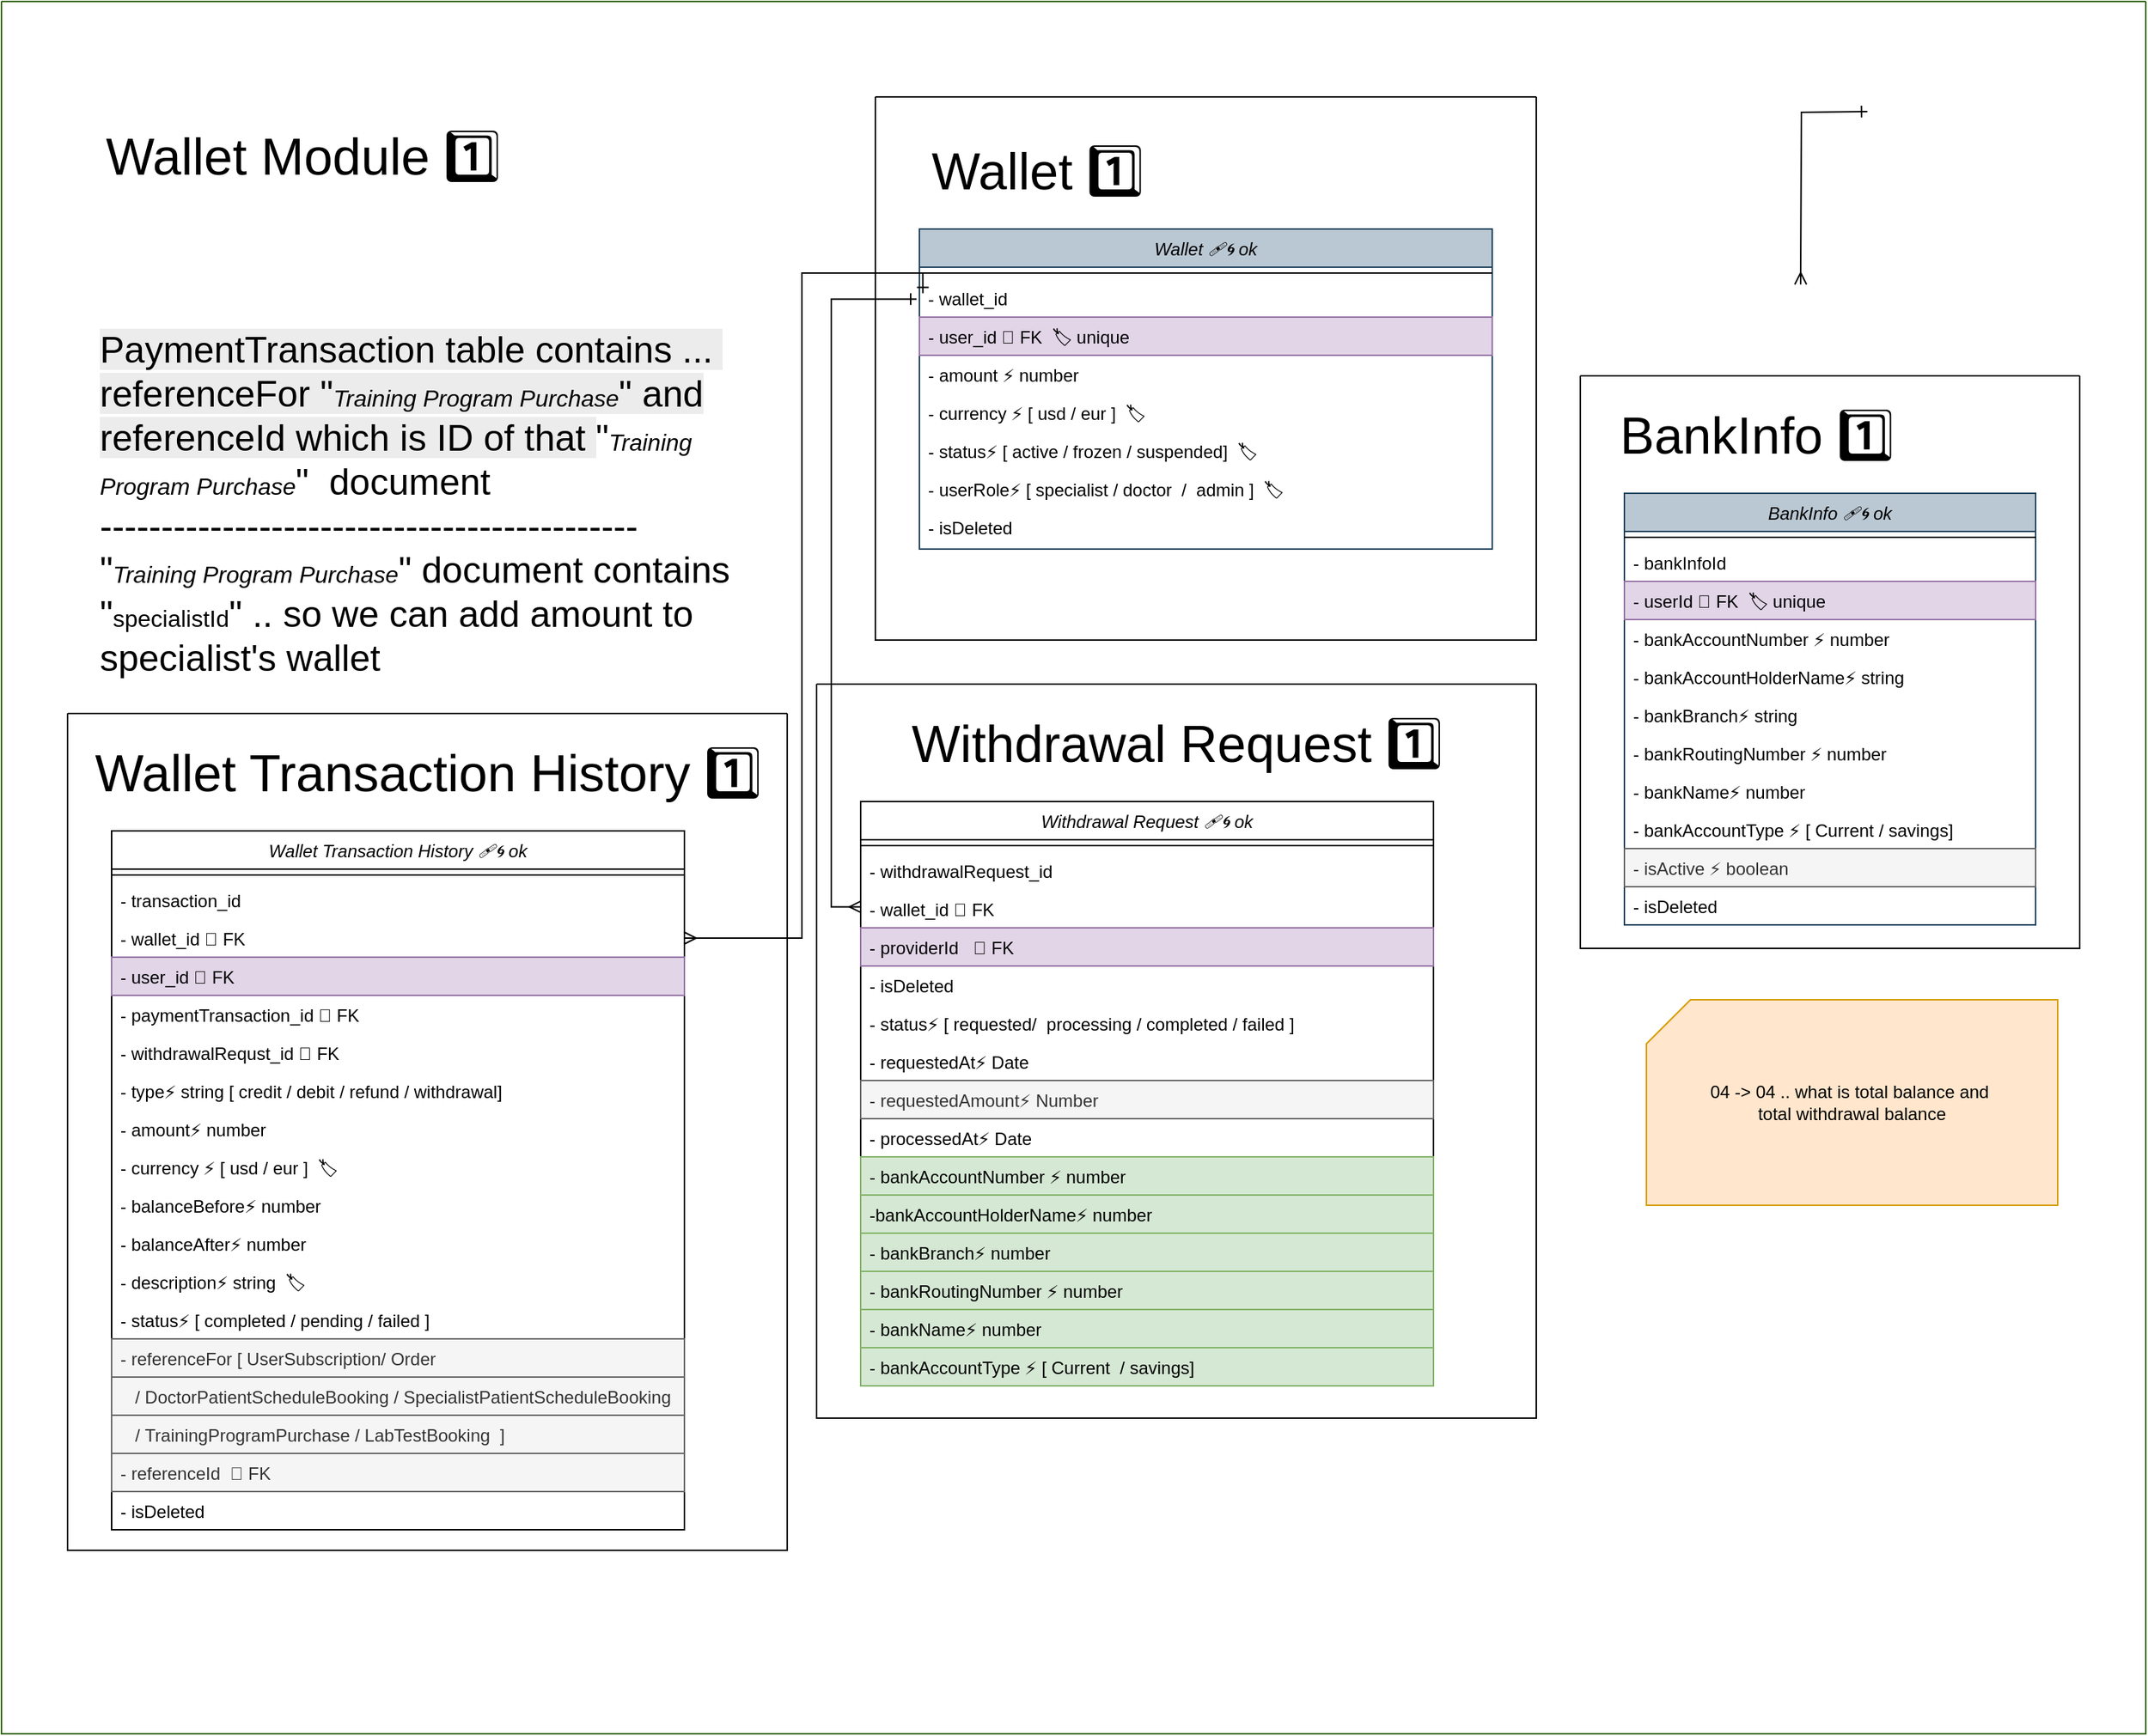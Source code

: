 <mxfile>
    <diagram id="TX7IGviLwUVxGqZB26IP" name="Page-1">
        <mxGraphModel dx="913" dy="557" grid="1" gridSize="10" guides="1" tooltips="1" connect="1" arrows="1" fold="1" page="1" pageScale="1" pageWidth="850" pageHeight="1100" math="0" shadow="0">
            <root>
                <mxCell id="0"/>
                <mxCell id="1" parent="0"/>
                <mxCell id="2" value="" style="swimlane;startSize=0;strokeColor=#336600;" vertex="1" parent="1">
                    <mxGeometry x="3200" y="1290" width="1460" height="1180" as="geometry"/>
                </mxCell>
                <mxCell id="3" value="&lt;span style=&quot;color: rgb(0, 0, 0); font-family: Helvetica; font-style: normal; font-variant-ligatures: normal; font-variant-caps: normal; font-weight: 400; letter-spacing: normal; orphans: 2; text-align: center; text-indent: 0px; text-transform: none; widows: 2; word-spacing: 0px; -webkit-text-stroke-width: 0px; white-space: normal; background-color: rgb(236, 236, 236); text-decoration-thickness: initial; text-decoration-style: initial; text-decoration-color: initial; float: none; display: inline !important;&quot;&gt;PaymentTransaction table contains ...&amp;nbsp; referenceFor &quot;&lt;span style=&quot;font-size: 16px; font-style: italic; text-wrap-mode: nowrap;&quot;&gt;Training Program Purchase&lt;/span&gt;&quot; and referenceId which is ID of that&amp;nbsp;&lt;/span&gt;&lt;span style=&quot;text-align: center;&quot;&gt;&quot;&lt;/span&gt;&lt;span style=&quot;text-align: center; text-wrap-mode: nowrap; font-size: 16px; font-style: italic;&quot;&gt;Training Program Purchase&lt;/span&gt;&lt;span style=&quot;text-align: center;&quot;&gt;&quot;&amp;nbsp; document&lt;br&gt;--------------------------------------------&lt;br&gt;&lt;/span&gt;&lt;span style=&quot;text-align: center;&quot;&gt;&quot;&lt;/span&gt;&lt;span style=&quot;text-wrap-mode: nowrap; text-align: center; font-size: 16px; font-style: italic;&quot;&gt;Training Program Purchase&lt;/span&gt;&lt;span style=&quot;text-align: center;&quot;&gt;&quot; document contains&amp;nbsp;&lt;br&gt;&quot;&lt;/span&gt;&lt;span style=&quot;font-size: 16px; text-wrap-mode: nowrap;&quot;&gt;specialistId&lt;/span&gt;&lt;span style=&quot;text-align: center;&quot;&gt;&quot; .. so we can add amount to&amp;nbsp;&lt;br&gt;specialist&#39;s wallet&lt;/span&gt;&lt;span style=&quot;text-align: center;&quot;&gt;&lt;/span&gt;" style="text;whiteSpace=wrap;html=1;fontSize=25;" vertex="1" parent="2">
                    <mxGeometry x="65" y="215" width="470" height="290" as="geometry"/>
                </mxCell>
                <mxCell id="4" value="" style="swimlane;startSize=0;verticalAlign=middle;" vertex="1" parent="2">
                    <mxGeometry x="595" y="65" width="450" height="370" as="geometry">
                        <mxRectangle x="-90" y="-20" width="50" height="40" as="alternateBounds"/>
                    </mxGeometry>
                </mxCell>
                <mxCell id="5" value="Wallet 1️⃣" style="text;html=1;align=center;verticalAlign=middle;resizable=0;points=[];autosize=1;strokeColor=none;fillColor=none;fontSize=35;" vertex="1" parent="4">
                    <mxGeometry x="20" y="20" width="180" height="60" as="geometry"/>
                </mxCell>
                <mxCell id="6" value="Wallet 🩹🌀 ok" style="swimlane;fontStyle=2;align=center;verticalAlign=top;childLayout=stackLayout;horizontal=1;startSize=26;horizontalStack=0;resizeParent=1;resizeLast=0;collapsible=1;marginBottom=0;rounded=0;shadow=0;strokeWidth=1;fillColor=#bac8d3;strokeColor=#23445d;" vertex="1" parent="4">
                    <mxGeometry x="30" y="90" width="390" height="218" as="geometry">
                        <mxRectangle x="350" y="1020" width="160" height="26" as="alternateBounds"/>
                    </mxGeometry>
                </mxCell>
                <mxCell id="7" value="" style="line;html=1;strokeWidth=1;align=left;verticalAlign=middle;spacingTop=-1;spacingLeft=3;spacingRight=3;rotatable=0;labelPosition=right;points=[];portConstraint=eastwest;" vertex="1" parent="6">
                    <mxGeometry y="26" width="390" height="8" as="geometry"/>
                </mxCell>
                <mxCell id="8" value="- wallet_id" style="text;align=left;verticalAlign=top;spacingLeft=4;spacingRight=4;overflow=hidden;rotatable=0;points=[[0,0.5],[1,0.5]];portConstraint=eastwest;" vertex="1" parent="6">
                    <mxGeometry y="34" width="390" height="26" as="geometry"/>
                </mxCell>
                <mxCell id="9" value="- user_id 🔖 FK  🏷️ unique" style="text;align=left;verticalAlign=top;spacingLeft=4;spacingRight=4;overflow=hidden;rotatable=0;points=[[0,0.5],[1,0.5]];portConstraint=eastwest;fillColor=#e1d5e7;strokeColor=#9673a6;" vertex="1" parent="6">
                    <mxGeometry y="60" width="390" height="26" as="geometry"/>
                </mxCell>
                <mxCell id="10" value="- amount ⚡ number" style="text;align=left;verticalAlign=top;spacingLeft=4;spacingRight=4;overflow=hidden;rotatable=0;points=[[0,0.5],[1,0.5]];portConstraint=eastwest;" vertex="1" parent="6">
                    <mxGeometry y="86" width="390" height="26" as="geometry"/>
                </mxCell>
                <mxCell id="11" value="- currency ⚡ [ usd / eur ]  🏷️" style="text;align=left;verticalAlign=top;spacingLeft=4;spacingRight=4;overflow=hidden;rotatable=0;points=[[0,0.5],[1,0.5]];portConstraint=eastwest;" vertex="1" parent="6">
                    <mxGeometry y="112" width="390" height="26" as="geometry"/>
                </mxCell>
                <mxCell id="12" value="- status⚡ [ active / frozen / suspended]  🏷️" style="text;align=left;verticalAlign=top;spacingLeft=4;spacingRight=4;overflow=hidden;rotatable=0;points=[[0,0.5],[1,0.5]];portConstraint=eastwest;" vertex="1" parent="6">
                    <mxGeometry y="138" width="390" height="26" as="geometry"/>
                </mxCell>
                <mxCell id="13" value="- userRole⚡ [ specialist / doctor  /  admin ]  🏷️" style="text;align=left;verticalAlign=top;spacingLeft=4;spacingRight=4;overflow=hidden;rotatable=0;points=[[0,0.5],[1,0.5]];portConstraint=eastwest;" vertex="1" parent="6">
                    <mxGeometry y="164" width="390" height="26" as="geometry"/>
                </mxCell>
                <mxCell id="14" value="- isDeleted" style="text;align=left;verticalAlign=top;spacingLeft=4;spacingRight=4;overflow=hidden;rotatable=0;points=[[0,0.5],[1,0.5]];portConstraint=eastwest;" vertex="1" parent="6">
                    <mxGeometry y="190" width="390" height="26" as="geometry"/>
                </mxCell>
                <mxCell id="15" value="" style="swimlane;startSize=0;verticalAlign=middle;" vertex="1" parent="2">
                    <mxGeometry x="45" y="485" width="490" height="570" as="geometry">
                        <mxRectangle x="-90" y="-20" width="50" height="40" as="alternateBounds"/>
                    </mxGeometry>
                </mxCell>
                <mxCell id="16" value="Wallet Transaction History 1️⃣" style="text;html=1;align=center;verticalAlign=middle;resizable=0;points=[];autosize=1;strokeColor=none;fillColor=none;fontSize=35;" vertex="1" parent="15">
                    <mxGeometry y="10" width="490" height="60" as="geometry"/>
                </mxCell>
                <mxCell id="17" value="Wallet Transaction History 🩹🌀 ok" style="swimlane;fontStyle=2;align=center;verticalAlign=top;childLayout=stackLayout;horizontal=1;startSize=26;horizontalStack=0;resizeParent=1;resizeLast=0;collapsible=1;marginBottom=0;rounded=0;shadow=0;strokeWidth=1;" vertex="1" parent="15">
                    <mxGeometry x="30" y="80" width="390" height="476" as="geometry">
                        <mxRectangle x="350" y="1020" width="160" height="26" as="alternateBounds"/>
                    </mxGeometry>
                </mxCell>
                <mxCell id="18" value="" style="line;html=1;strokeWidth=1;align=left;verticalAlign=middle;spacingTop=-1;spacingLeft=3;spacingRight=3;rotatable=0;labelPosition=right;points=[];portConstraint=eastwest;" vertex="1" parent="17">
                    <mxGeometry y="26" width="390" height="8" as="geometry"/>
                </mxCell>
                <mxCell id="19" value="- transaction_id" style="text;align=left;verticalAlign=top;spacingLeft=4;spacingRight=4;overflow=hidden;rotatable=0;points=[[0,0.5],[1,0.5]];portConstraint=eastwest;" vertex="1" parent="17">
                    <mxGeometry y="34" width="390" height="26" as="geometry"/>
                </mxCell>
                <mxCell id="20" value="- wallet_id 🔖 FK  " style="text;align=left;verticalAlign=top;spacingLeft=4;spacingRight=4;overflow=hidden;rotatable=0;points=[[0,0.5],[1,0.5]];portConstraint=eastwest;" vertex="1" parent="17">
                    <mxGeometry y="60" width="390" height="26" as="geometry"/>
                </mxCell>
                <mxCell id="21" value="- user_id 🔖 FK  " style="text;align=left;verticalAlign=top;spacingLeft=4;spacingRight=4;overflow=hidden;rotatable=0;points=[[0,0.5],[1,0.5]];portConstraint=eastwest;fillColor=#e1d5e7;strokeColor=#9673a6;" vertex="1" parent="17">
                    <mxGeometry y="86" width="390" height="26" as="geometry"/>
                </mxCell>
                <mxCell id="22" value="- paymentTransaction_id 🔖 FK  " style="text;align=left;verticalAlign=top;spacingLeft=4;spacingRight=4;overflow=hidden;rotatable=0;points=[[0,0.5],[1,0.5]];portConstraint=eastwest;" vertex="1" parent="17">
                    <mxGeometry y="112" width="390" height="26" as="geometry"/>
                </mxCell>
                <mxCell id="23" value="- withdrawalRequst_id 🔖 FK  " style="text;align=left;verticalAlign=top;spacingLeft=4;spacingRight=4;overflow=hidden;rotatable=0;points=[[0,0.5],[1,0.5]];portConstraint=eastwest;" vertex="1" parent="17">
                    <mxGeometry y="138" width="390" height="26" as="geometry"/>
                </mxCell>
                <mxCell id="24" value="- type⚡ string [ credit / debit / refund / withdrawal]" style="text;align=left;verticalAlign=top;spacingLeft=4;spacingRight=4;overflow=hidden;rotatable=0;points=[[0,0.5],[1,0.5]];portConstraint=eastwest;" vertex="1" parent="17">
                    <mxGeometry y="164" width="390" height="26" as="geometry"/>
                </mxCell>
                <mxCell id="25" value="- amount⚡ number" style="text;align=left;verticalAlign=top;spacingLeft=4;spacingRight=4;overflow=hidden;rotatable=0;points=[[0,0.5],[1,0.5]];portConstraint=eastwest;" vertex="1" parent="17">
                    <mxGeometry y="190" width="390" height="26" as="geometry"/>
                </mxCell>
                <mxCell id="26" value="- currency ⚡ [ usd / eur ]  🏷️" style="text;align=left;verticalAlign=top;spacingLeft=4;spacingRight=4;overflow=hidden;rotatable=0;points=[[0,0.5],[1,0.5]];portConstraint=eastwest;" vertex="1" parent="17">
                    <mxGeometry y="216" width="390" height="26" as="geometry"/>
                </mxCell>
                <mxCell id="27" value="- balanceBefore⚡ number" style="text;align=left;verticalAlign=top;spacingLeft=4;spacingRight=4;overflow=hidden;rotatable=0;points=[[0,0.5],[1,0.5]];portConstraint=eastwest;" vertex="1" parent="17">
                    <mxGeometry y="242" width="390" height="26" as="geometry"/>
                </mxCell>
                <mxCell id="28" value="- balanceAfter⚡ number" style="text;align=left;verticalAlign=top;spacingLeft=4;spacingRight=4;overflow=hidden;rotatable=0;points=[[0,0.5],[1,0.5]];portConstraint=eastwest;" vertex="1" parent="17">
                    <mxGeometry y="268" width="390" height="26" as="geometry"/>
                </mxCell>
                <mxCell id="29" value="- description⚡ string  🏷️" style="text;align=left;verticalAlign=top;spacingLeft=4;spacingRight=4;overflow=hidden;rotatable=0;points=[[0,0.5],[1,0.5]];portConstraint=eastwest;" vertex="1" parent="17">
                    <mxGeometry y="294" width="390" height="26" as="geometry"/>
                </mxCell>
                <mxCell id="30" value="- status⚡ [ completed / pending / failed ]  " style="text;align=left;verticalAlign=top;spacingLeft=4;spacingRight=4;overflow=hidden;rotatable=0;points=[[0,0.5],[1,0.5]];portConstraint=eastwest;" vertex="1" parent="17">
                    <mxGeometry y="320" width="390" height="26" as="geometry"/>
                </mxCell>
                <mxCell id="31" value="- referenceFor [ UserSubscription/ Order " style="text;align=left;verticalAlign=top;spacingLeft=4;spacingRight=4;overflow=hidden;rotatable=0;points=[[0,0.5],[1,0.5]];portConstraint=eastwest;fillColor=#f5f5f5;fontColor=#333333;strokeColor=#666666;" vertex="1" parent="17">
                    <mxGeometry y="346" width="390" height="26" as="geometry"/>
                </mxCell>
                <mxCell id="32" value="   / DoctorPatientScheduleBooking / SpecialistPatientScheduleBooking" style="text;align=left;verticalAlign=top;spacingLeft=4;spacingRight=4;overflow=hidden;rotatable=0;points=[[0,0.5],[1,0.5]];portConstraint=eastwest;fillColor=#f5f5f5;fontColor=#333333;strokeColor=#666666;" vertex="1" parent="17">
                    <mxGeometry y="372" width="390" height="26" as="geometry"/>
                </mxCell>
                <mxCell id="33" value="   / TrainingProgramPurchase / LabTestBooking  ]" style="text;align=left;verticalAlign=top;spacingLeft=4;spacingRight=4;overflow=hidden;rotatable=0;points=[[0,0.5],[1,0.5]];portConstraint=eastwest;fillColor=#f5f5f5;fontColor=#333333;strokeColor=#666666;" vertex="1" parent="17">
                    <mxGeometry y="398" width="390" height="26" as="geometry"/>
                </mxCell>
                <mxCell id="34" value="- referenceId  🔖 FK " style="text;align=left;verticalAlign=top;spacingLeft=4;spacingRight=4;overflow=hidden;rotatable=0;points=[[0,0.5],[1,0.5]];portConstraint=eastwest;fillColor=#f5f5f5;fontColor=#333333;strokeColor=#666666;" vertex="1" parent="17">
                    <mxGeometry y="424" width="390" height="26" as="geometry"/>
                </mxCell>
                <mxCell id="35" value="- isDeleted" style="text;align=left;verticalAlign=top;spacingLeft=4;spacingRight=4;overflow=hidden;rotatable=0;points=[[0,0.5],[1,0.5]];portConstraint=eastwest;" vertex="1" parent="17">
                    <mxGeometry y="450" width="390" height="26" as="geometry"/>
                </mxCell>
                <mxCell id="36" value="" style="swimlane;startSize=0;verticalAlign=middle;" vertex="1" parent="2">
                    <mxGeometry x="555" y="465" width="490" height="500" as="geometry">
                        <mxRectangle x="-90" y="-20" width="50" height="40" as="alternateBounds"/>
                    </mxGeometry>
                </mxCell>
                <mxCell id="37" value="Withdrawal Request 1️⃣" style="text;html=1;align=center;verticalAlign=middle;resizable=0;points=[];autosize=1;strokeColor=none;fillColor=none;fontSize=35;" vertex="1" parent="36">
                    <mxGeometry x="50" y="10" width="390" height="60" as="geometry"/>
                </mxCell>
                <mxCell id="38" value="Withdrawal Request 🩹🌀 ok" style="swimlane;fontStyle=2;align=center;verticalAlign=top;childLayout=stackLayout;horizontal=1;startSize=26;horizontalStack=0;resizeParent=1;resizeLast=0;collapsible=1;marginBottom=0;rounded=0;shadow=0;strokeWidth=1;" vertex="1" parent="36">
                    <mxGeometry x="30" y="80" width="390" height="398" as="geometry">
                        <mxRectangle x="350" y="1020" width="160" height="26" as="alternateBounds"/>
                    </mxGeometry>
                </mxCell>
                <mxCell id="39" value="" style="line;html=1;strokeWidth=1;align=left;verticalAlign=middle;spacingTop=-1;spacingLeft=3;spacingRight=3;rotatable=0;labelPosition=right;points=[];portConstraint=eastwest;" vertex="1" parent="38">
                    <mxGeometry y="26" width="390" height="8" as="geometry"/>
                </mxCell>
                <mxCell id="40" value="- withdrawalRequest_id" style="text;align=left;verticalAlign=top;spacingLeft=4;spacingRight=4;overflow=hidden;rotatable=0;points=[[0,0.5],[1,0.5]];portConstraint=eastwest;" vertex="1" parent="38">
                    <mxGeometry y="34" width="390" height="26" as="geometry"/>
                </mxCell>
                <mxCell id="41" value="- wallet_id 🔖 FK  " style="text;align=left;verticalAlign=top;spacingLeft=4;spacingRight=4;overflow=hidden;rotatable=0;points=[[0,0.5],[1,0.5]];portConstraint=eastwest;" vertex="1" parent="38">
                    <mxGeometry y="60" width="390" height="26" as="geometry"/>
                </mxCell>
                <mxCell id="42" value="- providerId   🔖 FK  " style="text;align=left;verticalAlign=top;spacingLeft=4;spacingRight=4;overflow=hidden;rotatable=0;points=[[0,0.5],[1,0.5]];portConstraint=eastwest;fillColor=#e1d5e7;strokeColor=#9673a6;" vertex="1" parent="38">
                    <mxGeometry y="86" width="390" height="26" as="geometry"/>
                </mxCell>
                <mxCell id="43" value="- isDeleted" style="text;align=left;verticalAlign=top;spacingLeft=4;spacingRight=4;overflow=hidden;rotatable=0;points=[[0,0.5],[1,0.5]];portConstraint=eastwest;" vertex="1" parent="38">
                    <mxGeometry y="112" width="390" height="26" as="geometry"/>
                </mxCell>
                <mxCell id="44" value="- status⚡ [ requested/  processing / completed / failed ]  " style="text;align=left;verticalAlign=top;spacingLeft=4;spacingRight=4;overflow=hidden;rotatable=0;points=[[0,0.5],[1,0.5]];portConstraint=eastwest;" vertex="1" parent="38">
                    <mxGeometry y="138" width="390" height="26" as="geometry"/>
                </mxCell>
                <mxCell id="45" value="- requestedAt⚡ Date  " style="text;align=left;verticalAlign=top;spacingLeft=4;spacingRight=4;overflow=hidden;rotatable=0;points=[[0,0.5],[1,0.5]];portConstraint=eastwest;" vertex="1" parent="38">
                    <mxGeometry y="164" width="390" height="26" as="geometry"/>
                </mxCell>
                <mxCell id="46" value="- requestedAmount⚡ Number" style="text;align=left;verticalAlign=top;spacingLeft=4;spacingRight=4;overflow=hidden;rotatable=0;points=[[0,0.5],[1,0.5]];portConstraint=eastwest;fillColor=#f5f5f5;fontColor=#333333;strokeColor=#666666;" vertex="1" parent="38">
                    <mxGeometry y="190" width="390" height="26" as="geometry"/>
                </mxCell>
                <mxCell id="47" value="- processedAt⚡ Date  " style="text;align=left;verticalAlign=top;spacingLeft=4;spacingRight=4;overflow=hidden;rotatable=0;points=[[0,0.5],[1,0.5]];portConstraint=eastwest;" vertex="1" parent="38">
                    <mxGeometry y="216" width="390" height="26" as="geometry"/>
                </mxCell>
                <mxCell id="48" value="- bankAccountNumber ⚡ number" style="text;align=left;verticalAlign=top;spacingLeft=4;spacingRight=4;overflow=hidden;rotatable=0;points=[[0,0.5],[1,0.5]];portConstraint=eastwest;fillColor=#d5e8d4;strokeColor=#82b366;" vertex="1" parent="38">
                    <mxGeometry y="242" width="390" height="26" as="geometry"/>
                </mxCell>
                <mxCell id="49" value="-bankAccountHolderName⚡ number" style="text;align=left;verticalAlign=top;spacingLeft=4;spacingRight=4;overflow=hidden;rotatable=0;points=[[0,0.5],[1,0.5]];portConstraint=eastwest;fillColor=#d5e8d4;strokeColor=#82b366;" vertex="1" parent="38">
                    <mxGeometry y="268" width="390" height="26" as="geometry"/>
                </mxCell>
                <mxCell id="50" value="- bankBranch⚡ number" style="text;align=left;verticalAlign=top;spacingLeft=4;spacingRight=4;overflow=hidden;rotatable=0;points=[[0,0.5],[1,0.5]];portConstraint=eastwest;fillColor=#d5e8d4;strokeColor=#82b366;" vertex="1" parent="38">
                    <mxGeometry y="294" width="390" height="26" as="geometry"/>
                </mxCell>
                <mxCell id="51" value="- bankRoutingNumber ⚡ number" style="text;align=left;verticalAlign=top;spacingLeft=4;spacingRight=4;overflow=hidden;rotatable=0;points=[[0,0.5],[1,0.5]];portConstraint=eastwest;fillColor=#d5e8d4;strokeColor=#82b366;" vertex="1" parent="38">
                    <mxGeometry y="320" width="390" height="26" as="geometry"/>
                </mxCell>
                <mxCell id="52" value="- bankName⚡ number" style="text;align=left;verticalAlign=top;spacingLeft=4;spacingRight=4;overflow=hidden;rotatable=0;points=[[0,0.5],[1,0.5]];portConstraint=eastwest;fillColor=#d5e8d4;strokeColor=#82b366;" vertex="1" parent="38">
                    <mxGeometry y="346" width="390" height="26" as="geometry"/>
                </mxCell>
                <mxCell id="53" value="- bankAccountType ⚡ [ Current  / savings]  " style="text;align=left;verticalAlign=top;spacingLeft=4;spacingRight=4;overflow=hidden;rotatable=0;points=[[0,0.5],[1,0.5]];portConstraint=eastwest;fillColor=#d5e8d4;strokeColor=#82b366;" vertex="1" parent="38">
                    <mxGeometry y="372" width="390" height="26" as="geometry"/>
                </mxCell>
                <mxCell id="54" style="edgeStyle=orthogonalEdgeStyle;rounded=0;orthogonalLoop=1;jettySize=auto;html=1;entryX=0.001;entryY=0.45;entryDx=0;entryDy=0;endArrow=ERmany;endFill=0;startArrow=ERone;startFill=0;entryPerimeter=0;fontSize=16;verticalAlign=middle;exitX=-0.005;exitY=0.528;exitDx=0;exitDy=0;exitPerimeter=0;" edge="1" parent="2" source="8" target="41">
                    <mxGeometry relative="1" as="geometry">
                        <mxPoint x="510.42" y="495" as="sourcePoint"/>
                        <mxPoint x="465" y="612.74" as="targetPoint"/>
                    </mxGeometry>
                </mxCell>
                <mxCell id="55" style="edgeStyle=orthogonalEdgeStyle;rounded=0;orthogonalLoop=1;jettySize=auto;html=1;entryX=0.259;entryY=-0.015;entryDx=0;entryDy=0;endArrow=ERmany;endFill=0;startArrow=ERone;startFill=0;entryPerimeter=0;fontSize=16;verticalAlign=middle;exitX=1.012;exitY=0.303;exitDx=0;exitDy=0;exitPerimeter=0;" edge="1" parent="2">
                    <mxGeometry relative="1" as="geometry">
                        <mxPoint x="1270.42" y="75.01" as="sourcePoint"/>
                        <mxPoint x="1225" y="192.75" as="targetPoint"/>
                    </mxGeometry>
                </mxCell>
                <mxCell id="56" style="edgeStyle=orthogonalEdgeStyle;rounded=0;orthogonalLoop=1;jettySize=auto;html=1;endArrow=ERmany;endFill=0;startArrow=ERone;startFill=0;fontSize=16;verticalAlign=middle;exitX=0.006;exitY=0.375;exitDx=0;exitDy=0;exitPerimeter=0;" edge="1" parent="2" source="8" target="20">
                    <mxGeometry relative="1" as="geometry">
                        <mxPoint x="1110.42" y="345" as="sourcePoint"/>
                        <mxPoint x="1065" y="462.74" as="targetPoint"/>
                        <Array as="points">
                            <mxPoint x="627" y="185"/>
                            <mxPoint x="545" y="185"/>
                            <mxPoint x="545" y="638"/>
                        </Array>
                    </mxGeometry>
                </mxCell>
                <mxCell id="57" value="" style="swimlane;startSize=0;verticalAlign=middle;" vertex="1" parent="2">
                    <mxGeometry x="1075" y="255" width="340" height="390" as="geometry">
                        <mxRectangle x="-90" y="-20" width="50" height="40" as="alternateBounds"/>
                    </mxGeometry>
                </mxCell>
                <mxCell id="58" value="&amp;nbsp; BankInfo 1️⃣" style="text;html=1;align=center;verticalAlign=middle;resizable=0;points=[];autosize=1;strokeColor=none;fillColor=none;fontSize=35;" vertex="1" parent="57">
                    <mxGeometry x="-10" y="10" width="240" height="60" as="geometry"/>
                </mxCell>
                <mxCell id="59" value="BankInfo 🩹🌀 ok" style="swimlane;fontStyle=2;align=center;verticalAlign=top;childLayout=stackLayout;horizontal=1;startSize=26;horizontalStack=0;resizeParent=1;resizeLast=0;collapsible=1;marginBottom=0;rounded=0;shadow=0;strokeWidth=1;fillColor=#bac8d3;strokeColor=#23445d;" vertex="1" parent="57">
                    <mxGeometry x="30" y="80" width="280" height="294" as="geometry">
                        <mxRectangle x="350" y="1020" width="160" height="26" as="alternateBounds"/>
                    </mxGeometry>
                </mxCell>
                <mxCell id="60" value="" style="line;html=1;strokeWidth=1;align=left;verticalAlign=middle;spacingTop=-1;spacingLeft=3;spacingRight=3;rotatable=0;labelPosition=right;points=[];portConstraint=eastwest;" vertex="1" parent="59">
                    <mxGeometry y="26" width="280" height="8" as="geometry"/>
                </mxCell>
                <mxCell id="61" value="- bankInfoId" style="text;align=left;verticalAlign=top;spacingLeft=4;spacingRight=4;overflow=hidden;rotatable=0;points=[[0,0.5],[1,0.5]];portConstraint=eastwest;" vertex="1" parent="59">
                    <mxGeometry y="34" width="280" height="26" as="geometry"/>
                </mxCell>
                <mxCell id="62" value="- userId 🔖 FK  🏷️ unique" style="text;align=left;verticalAlign=top;spacingLeft=4;spacingRight=4;overflow=hidden;rotatable=0;points=[[0,0.5],[1,0.5]];portConstraint=eastwest;fillColor=#e1d5e7;strokeColor=#9673a6;" vertex="1" parent="59">
                    <mxGeometry y="60" width="280" height="26" as="geometry"/>
                </mxCell>
                <mxCell id="63" value="- bankAccountNumber ⚡ number" style="text;align=left;verticalAlign=top;spacingLeft=4;spacingRight=4;overflow=hidden;rotatable=0;points=[[0,0.5],[1,0.5]];portConstraint=eastwest;" vertex="1" parent="59">
                    <mxGeometry y="86" width="280" height="26" as="geometry"/>
                </mxCell>
                <mxCell id="64" value="- bankAccountHolderName⚡ string" style="text;align=left;verticalAlign=top;spacingLeft=4;spacingRight=4;overflow=hidden;rotatable=0;points=[[0,0.5],[1,0.5]];portConstraint=eastwest;" vertex="1" parent="59">
                    <mxGeometry y="112" width="280" height="26" as="geometry"/>
                </mxCell>
                <mxCell id="65" value="- bankBranch⚡ string" style="text;align=left;verticalAlign=top;spacingLeft=4;spacingRight=4;overflow=hidden;rotatable=0;points=[[0,0.5],[1,0.5]];portConstraint=eastwest;" vertex="1" parent="59">
                    <mxGeometry y="138" width="280" height="26" as="geometry"/>
                </mxCell>
                <mxCell id="66" value="- bankRoutingNumber ⚡ number" style="text;align=left;verticalAlign=top;spacingLeft=4;spacingRight=4;overflow=hidden;rotatable=0;points=[[0,0.5],[1,0.5]];portConstraint=eastwest;" vertex="1" parent="59">
                    <mxGeometry y="164" width="280" height="26" as="geometry"/>
                </mxCell>
                <mxCell id="67" value="- bankName⚡ number" style="text;align=left;verticalAlign=top;spacingLeft=4;spacingRight=4;overflow=hidden;rotatable=0;points=[[0,0.5],[1,0.5]];portConstraint=eastwest;" vertex="1" parent="59">
                    <mxGeometry y="190" width="280" height="26" as="geometry"/>
                </mxCell>
                <mxCell id="68" value="- bankAccountType ⚡ [ Current  / savings]  " style="text;align=left;verticalAlign=top;spacingLeft=4;spacingRight=4;overflow=hidden;rotatable=0;points=[[0,0.5],[1,0.5]];portConstraint=eastwest;" vertex="1" parent="59">
                    <mxGeometry y="216" width="280" height="26" as="geometry"/>
                </mxCell>
                <mxCell id="69" value="- isActive ⚡ boolean  " style="text;align=left;verticalAlign=top;spacingLeft=4;spacingRight=4;overflow=hidden;rotatable=0;points=[[0,0.5],[1,0.5]];portConstraint=eastwest;fillColor=#f5f5f5;fontColor=#333333;strokeColor=#666666;" vertex="1" parent="59">
                    <mxGeometry y="242" width="280" height="26" as="geometry"/>
                </mxCell>
                <mxCell id="70" value="- isDeleted" style="text;align=left;verticalAlign=top;spacingLeft=4;spacingRight=4;overflow=hidden;rotatable=0;points=[[0,0.5],[1,0.5]];portConstraint=eastwest;" vertex="1" parent="59">
                    <mxGeometry y="268" width="280" height="26" as="geometry"/>
                </mxCell>
                <mxCell id="71" value="Wallet Module 1️⃣" style="text;html=1;align=center;verticalAlign=middle;resizable=0;points=[];autosize=1;strokeColor=none;fillColor=none;fontSize=35;" vertex="1" parent="2">
                    <mxGeometry x="55" y="75" width="300" height="60" as="geometry"/>
                </mxCell>
                <mxCell id="72" value="&lt;div&gt;04 -&amp;gt; 04 .. what is total balance and&amp;nbsp;&lt;/div&gt;&lt;div&gt;total withdrawal balance&lt;/div&gt;" style="shape=card;whiteSpace=wrap;html=1;fillColor=#ffe6cc;strokeColor=#d79b00;" vertex="1" parent="2">
                    <mxGeometry x="1120" y="680" width="280" height="140" as="geometry"/>
                </mxCell>
            </root>
        </mxGraphModel>
    </diagram>
</mxfile>